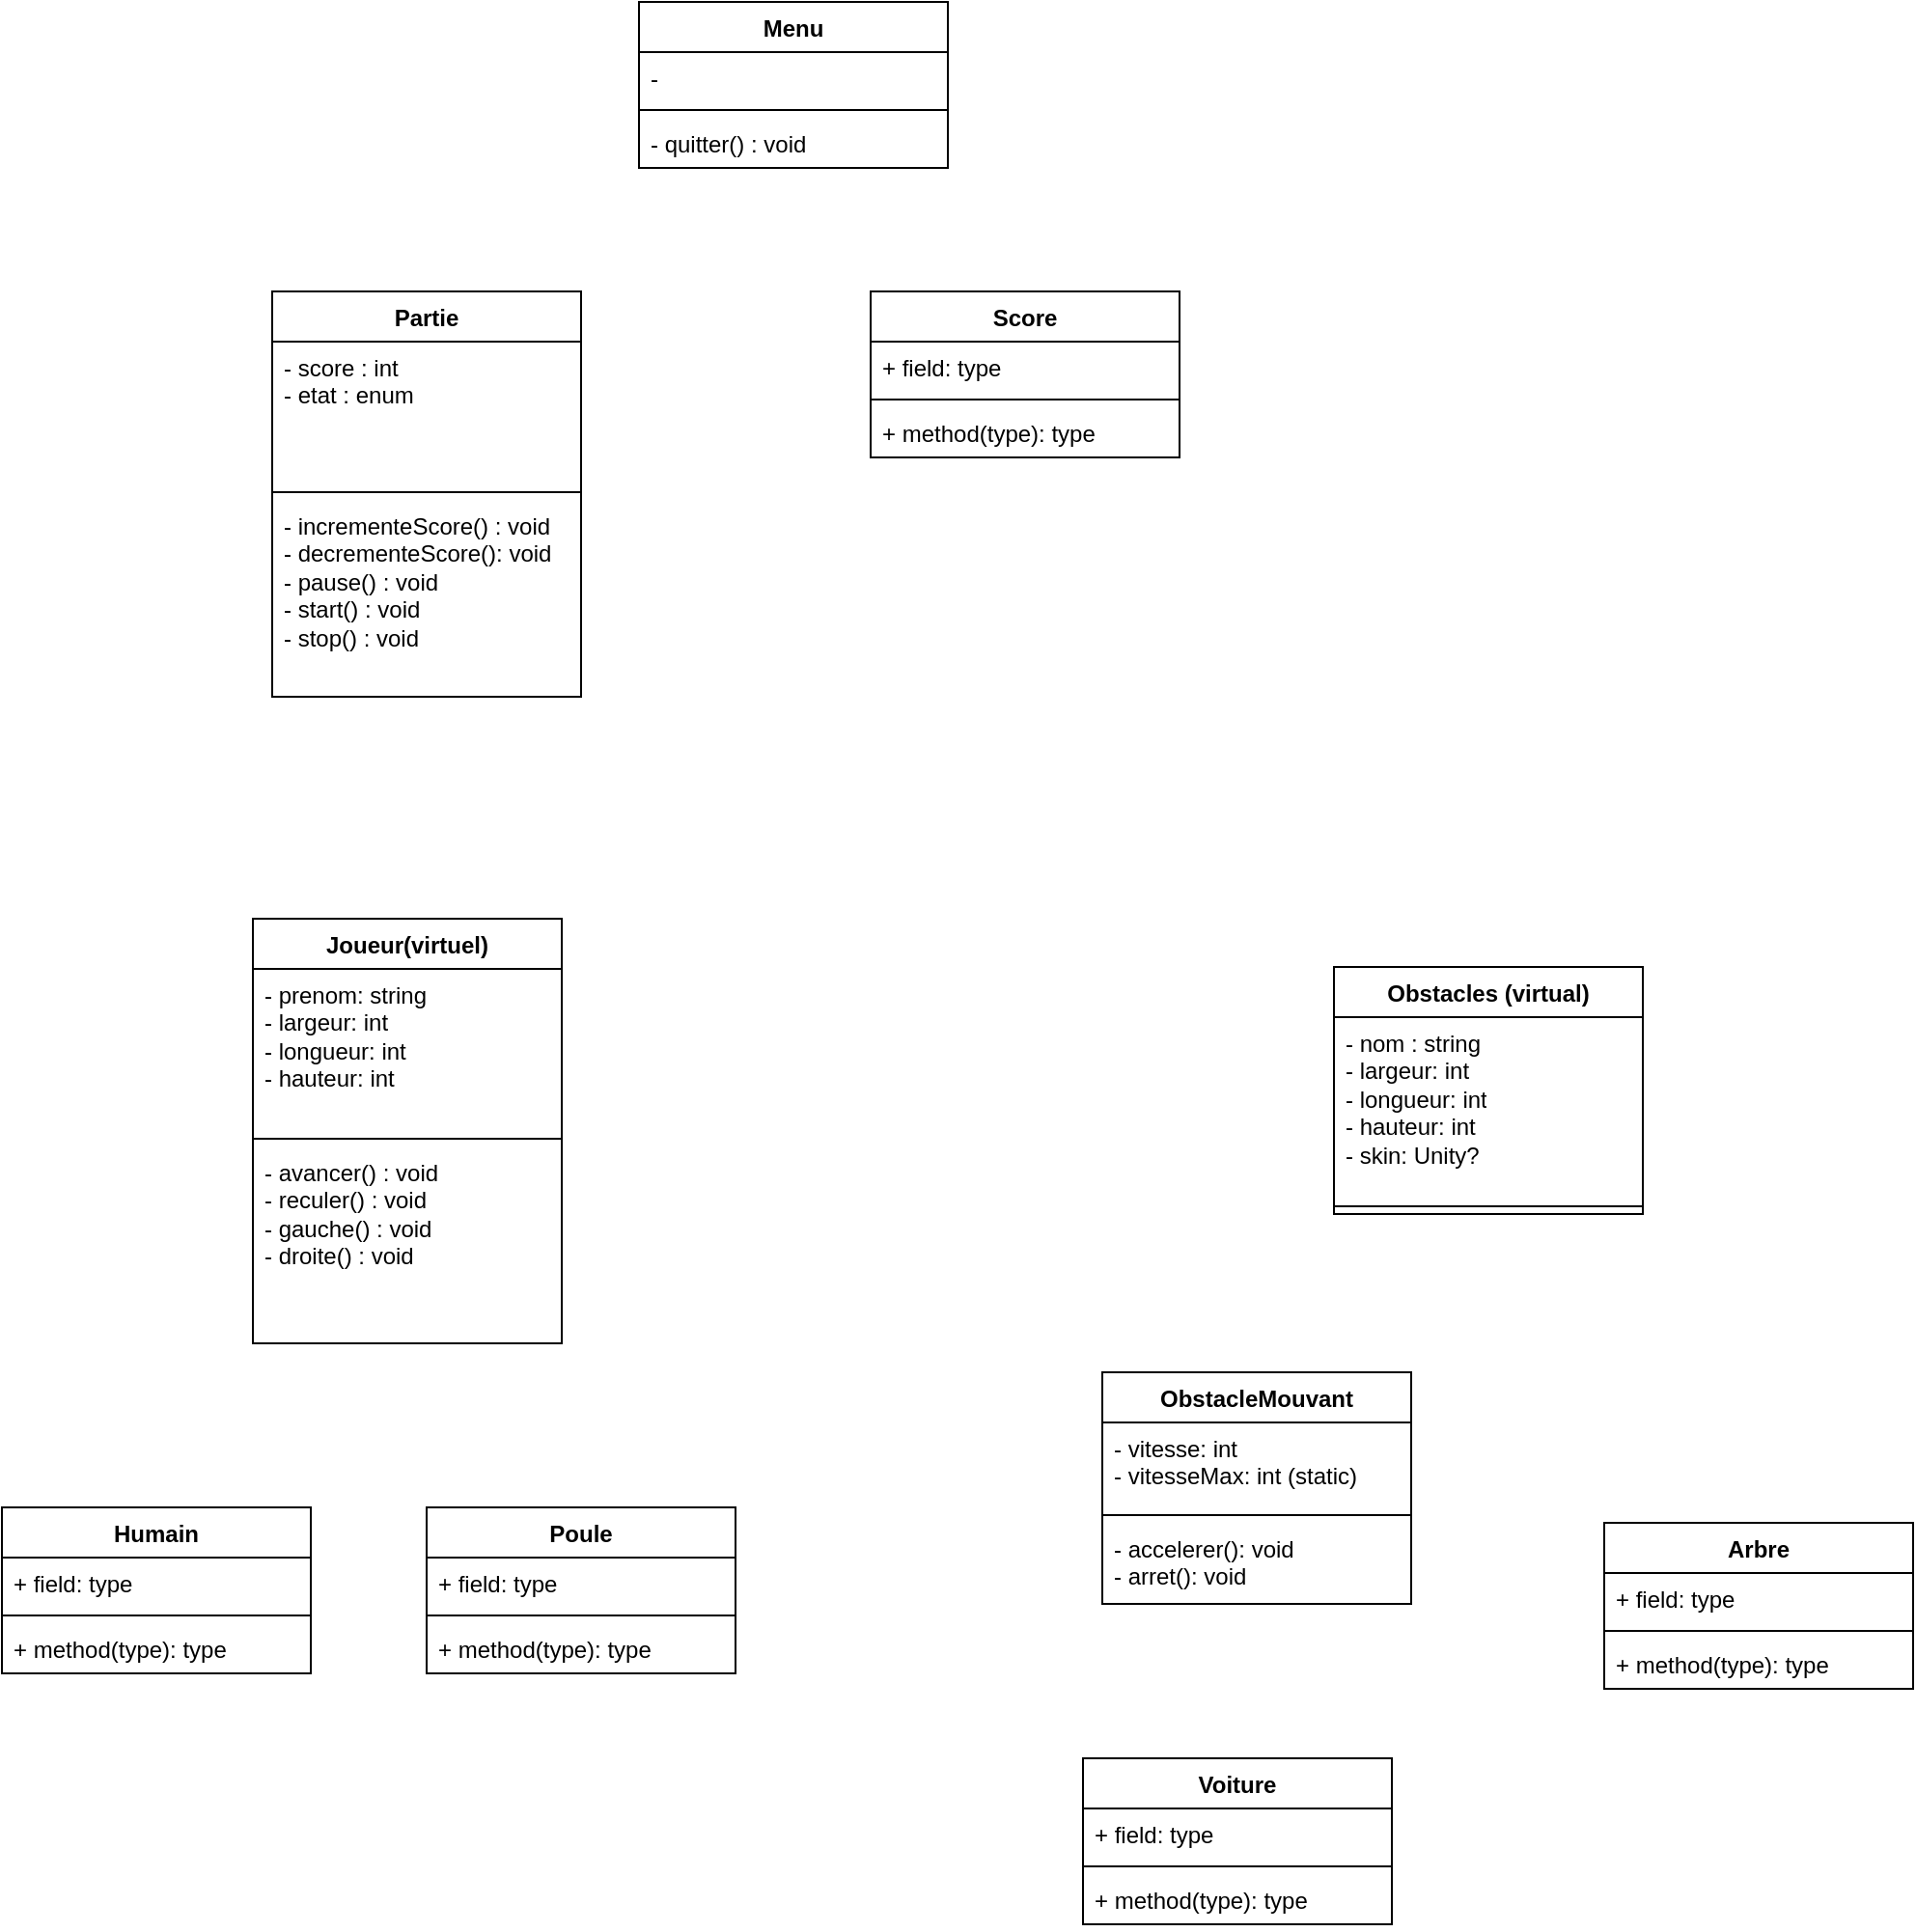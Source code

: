 <mxfile version="22.0.3" type="device">
  <diagram id="-vfHiYDljp6EoaBorjf2" name="Page-1">
    <mxGraphModel dx="1036" dy="702" grid="1" gridSize="10" guides="1" tooltips="1" connect="1" arrows="1" fold="1" page="1" pageScale="1" pageWidth="827" pageHeight="1169" math="0" shadow="0">
      <root>
        <mxCell id="0" />
        <mxCell id="1" parent="0" />
        <mxCell id="QHdux0M1vRLAvXCM05R1-1" value="Joueur(virtuel)" style="swimlane;fontStyle=1;align=center;verticalAlign=top;childLayout=stackLayout;horizontal=1;startSize=26;horizontalStack=0;resizeParent=1;resizeParentMax=0;resizeLast=0;collapsible=1;marginBottom=0;whiteSpace=wrap;html=1;" vertex="1" parent="1">
          <mxGeometry x="160" y="475" width="160" height="220" as="geometry" />
        </mxCell>
        <mxCell id="QHdux0M1vRLAvXCM05R1-2" value="- prenom: string&lt;br&gt;- largeur: int&lt;br style=&quot;border-color: var(--border-color);&quot;&gt;- longueur: int&lt;br style=&quot;border-color: var(--border-color);&quot;&gt;- hauteur: int" style="text;strokeColor=none;fillColor=none;align=left;verticalAlign=top;spacingLeft=4;spacingRight=4;overflow=hidden;rotatable=0;points=[[0,0.5],[1,0.5]];portConstraint=eastwest;whiteSpace=wrap;html=1;" vertex="1" parent="QHdux0M1vRLAvXCM05R1-1">
          <mxGeometry y="26" width="160" height="84" as="geometry" />
        </mxCell>
        <mxCell id="QHdux0M1vRLAvXCM05R1-3" value="" style="line;strokeWidth=1;fillColor=none;align=left;verticalAlign=middle;spacingTop=-1;spacingLeft=3;spacingRight=3;rotatable=0;labelPosition=right;points=[];portConstraint=eastwest;strokeColor=inherit;" vertex="1" parent="QHdux0M1vRLAvXCM05R1-1">
          <mxGeometry y="110" width="160" height="8" as="geometry" />
        </mxCell>
        <mxCell id="QHdux0M1vRLAvXCM05R1-4" value="- avancer() : void&lt;br&gt;- reculer() : void&lt;br&gt;- gauche() : void&lt;br&gt;- droite() : void" style="text;strokeColor=none;fillColor=none;align=left;verticalAlign=top;spacingLeft=4;spacingRight=4;overflow=hidden;rotatable=0;points=[[0,0.5],[1,0.5]];portConstraint=eastwest;whiteSpace=wrap;html=1;" vertex="1" parent="QHdux0M1vRLAvXCM05R1-1">
          <mxGeometry y="118" width="160" height="102" as="geometry" />
        </mxCell>
        <mxCell id="QHdux0M1vRLAvXCM05R1-5" value="Partie" style="swimlane;fontStyle=1;align=center;verticalAlign=top;childLayout=stackLayout;horizontal=1;startSize=26;horizontalStack=0;resizeParent=1;resizeParentMax=0;resizeLast=0;collapsible=1;marginBottom=0;whiteSpace=wrap;html=1;" vertex="1" parent="1">
          <mxGeometry x="170" y="150" width="160" height="210" as="geometry" />
        </mxCell>
        <mxCell id="QHdux0M1vRLAvXCM05R1-6" value="- score : int&lt;br&gt;- etat : enum" style="text;strokeColor=none;fillColor=none;align=left;verticalAlign=top;spacingLeft=4;spacingRight=4;overflow=hidden;rotatable=0;points=[[0,0.5],[1,0.5]];portConstraint=eastwest;whiteSpace=wrap;html=1;" vertex="1" parent="QHdux0M1vRLAvXCM05R1-5">
          <mxGeometry y="26" width="160" height="74" as="geometry" />
        </mxCell>
        <mxCell id="QHdux0M1vRLAvXCM05R1-7" value="" style="line;strokeWidth=1;fillColor=none;align=left;verticalAlign=middle;spacingTop=-1;spacingLeft=3;spacingRight=3;rotatable=0;labelPosition=right;points=[];portConstraint=eastwest;strokeColor=inherit;" vertex="1" parent="QHdux0M1vRLAvXCM05R1-5">
          <mxGeometry y="100" width="160" height="8" as="geometry" />
        </mxCell>
        <mxCell id="QHdux0M1vRLAvXCM05R1-8" value="- incrementeScore() : void&lt;br&gt;- decrementeScore(): void&lt;br&gt;- pause() : void&lt;br&gt;- start() : void&lt;br&gt;- stop() : void" style="text;strokeColor=none;fillColor=none;align=left;verticalAlign=top;spacingLeft=4;spacingRight=4;overflow=hidden;rotatable=0;points=[[0,0.5],[1,0.5]];portConstraint=eastwest;whiteSpace=wrap;html=1;" vertex="1" parent="QHdux0M1vRLAvXCM05R1-5">
          <mxGeometry y="108" width="160" height="102" as="geometry" />
        </mxCell>
        <mxCell id="QHdux0M1vRLAvXCM05R1-9" value="Menu" style="swimlane;fontStyle=1;align=center;verticalAlign=top;childLayout=stackLayout;horizontal=1;startSize=26;horizontalStack=0;resizeParent=1;resizeParentMax=0;resizeLast=0;collapsible=1;marginBottom=0;whiteSpace=wrap;html=1;" vertex="1" parent="1">
          <mxGeometry x="360" width="160" height="86" as="geometry" />
        </mxCell>
        <mxCell id="QHdux0M1vRLAvXCM05R1-10" value="-&amp;nbsp;" style="text;strokeColor=none;fillColor=none;align=left;verticalAlign=top;spacingLeft=4;spacingRight=4;overflow=hidden;rotatable=0;points=[[0,0.5],[1,0.5]];portConstraint=eastwest;whiteSpace=wrap;html=1;" vertex="1" parent="QHdux0M1vRLAvXCM05R1-9">
          <mxGeometry y="26" width="160" height="26" as="geometry" />
        </mxCell>
        <mxCell id="QHdux0M1vRLAvXCM05R1-11" value="" style="line;strokeWidth=1;fillColor=none;align=left;verticalAlign=middle;spacingTop=-1;spacingLeft=3;spacingRight=3;rotatable=0;labelPosition=right;points=[];portConstraint=eastwest;strokeColor=inherit;" vertex="1" parent="QHdux0M1vRLAvXCM05R1-9">
          <mxGeometry y="52" width="160" height="8" as="geometry" />
        </mxCell>
        <mxCell id="QHdux0M1vRLAvXCM05R1-12" value="- quitter() : void" style="text;strokeColor=none;fillColor=none;align=left;verticalAlign=top;spacingLeft=4;spacingRight=4;overflow=hidden;rotatable=0;points=[[0,0.5],[1,0.5]];portConstraint=eastwest;whiteSpace=wrap;html=1;" vertex="1" parent="QHdux0M1vRLAvXCM05R1-9">
          <mxGeometry y="60" width="160" height="26" as="geometry" />
        </mxCell>
        <mxCell id="QHdux0M1vRLAvXCM05R1-13" value="Obstacles (virtual)" style="swimlane;fontStyle=1;align=center;verticalAlign=top;childLayout=stackLayout;horizontal=1;startSize=26;horizontalStack=0;resizeParent=1;resizeParentMax=0;resizeLast=0;collapsible=1;marginBottom=0;whiteSpace=wrap;html=1;" vertex="1" parent="1">
          <mxGeometry x="720" y="500" width="160" height="128" as="geometry" />
        </mxCell>
        <mxCell id="QHdux0M1vRLAvXCM05R1-14" value="- nom : string&lt;br&gt;- largeur: int&lt;br&gt;- longueur: int&lt;br&gt;- hauteur: int&lt;br&gt;- skin: Unity?" style="text;strokeColor=none;fillColor=none;align=left;verticalAlign=top;spacingLeft=4;spacingRight=4;overflow=hidden;rotatable=0;points=[[0,0.5],[1,0.5]];portConstraint=eastwest;whiteSpace=wrap;html=1;" vertex="1" parent="QHdux0M1vRLAvXCM05R1-13">
          <mxGeometry y="26" width="160" height="94" as="geometry" />
        </mxCell>
        <mxCell id="QHdux0M1vRLAvXCM05R1-15" value="" style="line;strokeWidth=1;fillColor=none;align=left;verticalAlign=middle;spacingTop=-1;spacingLeft=3;spacingRight=3;rotatable=0;labelPosition=right;points=[];portConstraint=eastwest;strokeColor=inherit;" vertex="1" parent="QHdux0M1vRLAvXCM05R1-13">
          <mxGeometry y="120" width="160" height="8" as="geometry" />
        </mxCell>
        <mxCell id="QHdux0M1vRLAvXCM05R1-25" value="Score" style="swimlane;fontStyle=1;align=center;verticalAlign=top;childLayout=stackLayout;horizontal=1;startSize=26;horizontalStack=0;resizeParent=1;resizeParentMax=0;resizeLast=0;collapsible=1;marginBottom=0;whiteSpace=wrap;html=1;" vertex="1" parent="1">
          <mxGeometry x="480" y="150" width="160" height="86" as="geometry" />
        </mxCell>
        <mxCell id="QHdux0M1vRLAvXCM05R1-26" value="+ field: type" style="text;strokeColor=none;fillColor=none;align=left;verticalAlign=top;spacingLeft=4;spacingRight=4;overflow=hidden;rotatable=0;points=[[0,0.5],[1,0.5]];portConstraint=eastwest;whiteSpace=wrap;html=1;" vertex="1" parent="QHdux0M1vRLAvXCM05R1-25">
          <mxGeometry y="26" width="160" height="26" as="geometry" />
        </mxCell>
        <mxCell id="QHdux0M1vRLAvXCM05R1-27" value="" style="line;strokeWidth=1;fillColor=none;align=left;verticalAlign=middle;spacingTop=-1;spacingLeft=3;spacingRight=3;rotatable=0;labelPosition=right;points=[];portConstraint=eastwest;strokeColor=inherit;" vertex="1" parent="QHdux0M1vRLAvXCM05R1-25">
          <mxGeometry y="52" width="160" height="8" as="geometry" />
        </mxCell>
        <mxCell id="QHdux0M1vRLAvXCM05R1-28" value="+ method(type): type" style="text;strokeColor=none;fillColor=none;align=left;verticalAlign=top;spacingLeft=4;spacingRight=4;overflow=hidden;rotatable=0;points=[[0,0.5],[1,0.5]];portConstraint=eastwest;whiteSpace=wrap;html=1;" vertex="1" parent="QHdux0M1vRLAvXCM05R1-25">
          <mxGeometry y="60" width="160" height="26" as="geometry" />
        </mxCell>
        <mxCell id="QHdux0M1vRLAvXCM05R1-29" value="Humain" style="swimlane;fontStyle=1;align=center;verticalAlign=top;childLayout=stackLayout;horizontal=1;startSize=26;horizontalStack=0;resizeParent=1;resizeParentMax=0;resizeLast=0;collapsible=1;marginBottom=0;whiteSpace=wrap;html=1;" vertex="1" parent="1">
          <mxGeometry x="30" y="780" width="160" height="86" as="geometry" />
        </mxCell>
        <mxCell id="QHdux0M1vRLAvXCM05R1-30" value="+ field: type" style="text;strokeColor=none;fillColor=none;align=left;verticalAlign=top;spacingLeft=4;spacingRight=4;overflow=hidden;rotatable=0;points=[[0,0.5],[1,0.5]];portConstraint=eastwest;whiteSpace=wrap;html=1;" vertex="1" parent="QHdux0M1vRLAvXCM05R1-29">
          <mxGeometry y="26" width="160" height="26" as="geometry" />
        </mxCell>
        <mxCell id="QHdux0M1vRLAvXCM05R1-31" value="" style="line;strokeWidth=1;fillColor=none;align=left;verticalAlign=middle;spacingTop=-1;spacingLeft=3;spacingRight=3;rotatable=0;labelPosition=right;points=[];portConstraint=eastwest;strokeColor=inherit;" vertex="1" parent="QHdux0M1vRLAvXCM05R1-29">
          <mxGeometry y="52" width="160" height="8" as="geometry" />
        </mxCell>
        <mxCell id="QHdux0M1vRLAvXCM05R1-32" value="+ method(type): type" style="text;strokeColor=none;fillColor=none;align=left;verticalAlign=top;spacingLeft=4;spacingRight=4;overflow=hidden;rotatable=0;points=[[0,0.5],[1,0.5]];portConstraint=eastwest;whiteSpace=wrap;html=1;" vertex="1" parent="QHdux0M1vRLAvXCM05R1-29">
          <mxGeometry y="60" width="160" height="26" as="geometry" />
        </mxCell>
        <mxCell id="QHdux0M1vRLAvXCM05R1-33" value="Poule" style="swimlane;fontStyle=1;align=center;verticalAlign=top;childLayout=stackLayout;horizontal=1;startSize=26;horizontalStack=0;resizeParent=1;resizeParentMax=0;resizeLast=0;collapsible=1;marginBottom=0;whiteSpace=wrap;html=1;" vertex="1" parent="1">
          <mxGeometry x="250" y="780" width="160" height="86" as="geometry" />
        </mxCell>
        <mxCell id="QHdux0M1vRLAvXCM05R1-34" value="+ field: type" style="text;strokeColor=none;fillColor=none;align=left;verticalAlign=top;spacingLeft=4;spacingRight=4;overflow=hidden;rotatable=0;points=[[0,0.5],[1,0.5]];portConstraint=eastwest;whiteSpace=wrap;html=1;" vertex="1" parent="QHdux0M1vRLAvXCM05R1-33">
          <mxGeometry y="26" width="160" height="26" as="geometry" />
        </mxCell>
        <mxCell id="QHdux0M1vRLAvXCM05R1-35" value="" style="line;strokeWidth=1;fillColor=none;align=left;verticalAlign=middle;spacingTop=-1;spacingLeft=3;spacingRight=3;rotatable=0;labelPosition=right;points=[];portConstraint=eastwest;strokeColor=inherit;" vertex="1" parent="QHdux0M1vRLAvXCM05R1-33">
          <mxGeometry y="52" width="160" height="8" as="geometry" />
        </mxCell>
        <mxCell id="QHdux0M1vRLAvXCM05R1-36" value="+ method(type): type" style="text;strokeColor=none;fillColor=none;align=left;verticalAlign=top;spacingLeft=4;spacingRight=4;overflow=hidden;rotatable=0;points=[[0,0.5],[1,0.5]];portConstraint=eastwest;whiteSpace=wrap;html=1;" vertex="1" parent="QHdux0M1vRLAvXCM05R1-33">
          <mxGeometry y="60" width="160" height="26" as="geometry" />
        </mxCell>
        <mxCell id="QHdux0M1vRLAvXCM05R1-38" value="ObstacleMouvant" style="swimlane;fontStyle=1;align=center;verticalAlign=top;childLayout=stackLayout;horizontal=1;startSize=26;horizontalStack=0;resizeParent=1;resizeParentMax=0;resizeLast=0;collapsible=1;marginBottom=0;whiteSpace=wrap;html=1;" vertex="1" parent="1">
          <mxGeometry x="600" y="710" width="160" height="120" as="geometry" />
        </mxCell>
        <mxCell id="QHdux0M1vRLAvXCM05R1-39" value="- vitesse: int&lt;br style=&quot;border-color: var(--border-color);&quot;&gt;- vitesseMax: int (static)" style="text;strokeColor=none;fillColor=none;align=left;verticalAlign=top;spacingLeft=4;spacingRight=4;overflow=hidden;rotatable=0;points=[[0,0.5],[1,0.5]];portConstraint=eastwest;whiteSpace=wrap;html=1;" vertex="1" parent="QHdux0M1vRLAvXCM05R1-38">
          <mxGeometry y="26" width="160" height="44" as="geometry" />
        </mxCell>
        <mxCell id="QHdux0M1vRLAvXCM05R1-40" value="" style="line;strokeWidth=1;fillColor=none;align=left;verticalAlign=middle;spacingTop=-1;spacingLeft=3;spacingRight=3;rotatable=0;labelPosition=right;points=[];portConstraint=eastwest;strokeColor=inherit;" vertex="1" parent="QHdux0M1vRLAvXCM05R1-38">
          <mxGeometry y="70" width="160" height="8" as="geometry" />
        </mxCell>
        <mxCell id="QHdux0M1vRLAvXCM05R1-41" value="- accelerer(): void&lt;br style=&quot;border-color: var(--border-color);&quot;&gt;- arret(): void" style="text;strokeColor=none;fillColor=none;align=left;verticalAlign=top;spacingLeft=4;spacingRight=4;overflow=hidden;rotatable=0;points=[[0,0.5],[1,0.5]];portConstraint=eastwest;whiteSpace=wrap;html=1;" vertex="1" parent="QHdux0M1vRLAvXCM05R1-38">
          <mxGeometry y="78" width="160" height="42" as="geometry" />
        </mxCell>
        <mxCell id="QHdux0M1vRLAvXCM05R1-46" value="Voiture" style="swimlane;fontStyle=1;align=center;verticalAlign=top;childLayout=stackLayout;horizontal=1;startSize=26;horizontalStack=0;resizeParent=1;resizeParentMax=0;resizeLast=0;collapsible=1;marginBottom=0;whiteSpace=wrap;html=1;" vertex="1" parent="1">
          <mxGeometry x="590" y="910" width="160" height="86" as="geometry" />
        </mxCell>
        <mxCell id="QHdux0M1vRLAvXCM05R1-47" value="+ field: type" style="text;strokeColor=none;fillColor=none;align=left;verticalAlign=top;spacingLeft=4;spacingRight=4;overflow=hidden;rotatable=0;points=[[0,0.5],[1,0.5]];portConstraint=eastwest;whiteSpace=wrap;html=1;" vertex="1" parent="QHdux0M1vRLAvXCM05R1-46">
          <mxGeometry y="26" width="160" height="26" as="geometry" />
        </mxCell>
        <mxCell id="QHdux0M1vRLAvXCM05R1-48" value="" style="line;strokeWidth=1;fillColor=none;align=left;verticalAlign=middle;spacingTop=-1;spacingLeft=3;spacingRight=3;rotatable=0;labelPosition=right;points=[];portConstraint=eastwest;strokeColor=inherit;" vertex="1" parent="QHdux0M1vRLAvXCM05R1-46">
          <mxGeometry y="52" width="160" height="8" as="geometry" />
        </mxCell>
        <mxCell id="QHdux0M1vRLAvXCM05R1-49" value="+ method(type): type" style="text;strokeColor=none;fillColor=none;align=left;verticalAlign=top;spacingLeft=4;spacingRight=4;overflow=hidden;rotatable=0;points=[[0,0.5],[1,0.5]];portConstraint=eastwest;whiteSpace=wrap;html=1;" vertex="1" parent="QHdux0M1vRLAvXCM05R1-46">
          <mxGeometry y="60" width="160" height="26" as="geometry" />
        </mxCell>
        <mxCell id="QHdux0M1vRLAvXCM05R1-50" value="Arbre" style="swimlane;fontStyle=1;align=center;verticalAlign=top;childLayout=stackLayout;horizontal=1;startSize=26;horizontalStack=0;resizeParent=1;resizeParentMax=0;resizeLast=0;collapsible=1;marginBottom=0;whiteSpace=wrap;html=1;" vertex="1" parent="1">
          <mxGeometry x="860" y="788" width="160" height="86" as="geometry" />
        </mxCell>
        <mxCell id="QHdux0M1vRLAvXCM05R1-51" value="+ field: type" style="text;strokeColor=none;fillColor=none;align=left;verticalAlign=top;spacingLeft=4;spacingRight=4;overflow=hidden;rotatable=0;points=[[0,0.5],[1,0.5]];portConstraint=eastwest;whiteSpace=wrap;html=1;" vertex="1" parent="QHdux0M1vRLAvXCM05R1-50">
          <mxGeometry y="26" width="160" height="26" as="geometry" />
        </mxCell>
        <mxCell id="QHdux0M1vRLAvXCM05R1-52" value="" style="line;strokeWidth=1;fillColor=none;align=left;verticalAlign=middle;spacingTop=-1;spacingLeft=3;spacingRight=3;rotatable=0;labelPosition=right;points=[];portConstraint=eastwest;strokeColor=inherit;" vertex="1" parent="QHdux0M1vRLAvXCM05R1-50">
          <mxGeometry y="52" width="160" height="8" as="geometry" />
        </mxCell>
        <mxCell id="QHdux0M1vRLAvXCM05R1-53" value="+ method(type): type" style="text;strokeColor=none;fillColor=none;align=left;verticalAlign=top;spacingLeft=4;spacingRight=4;overflow=hidden;rotatable=0;points=[[0,0.5],[1,0.5]];portConstraint=eastwest;whiteSpace=wrap;html=1;" vertex="1" parent="QHdux0M1vRLAvXCM05R1-50">
          <mxGeometry y="60" width="160" height="26" as="geometry" />
        </mxCell>
      </root>
    </mxGraphModel>
  </diagram>
</mxfile>
